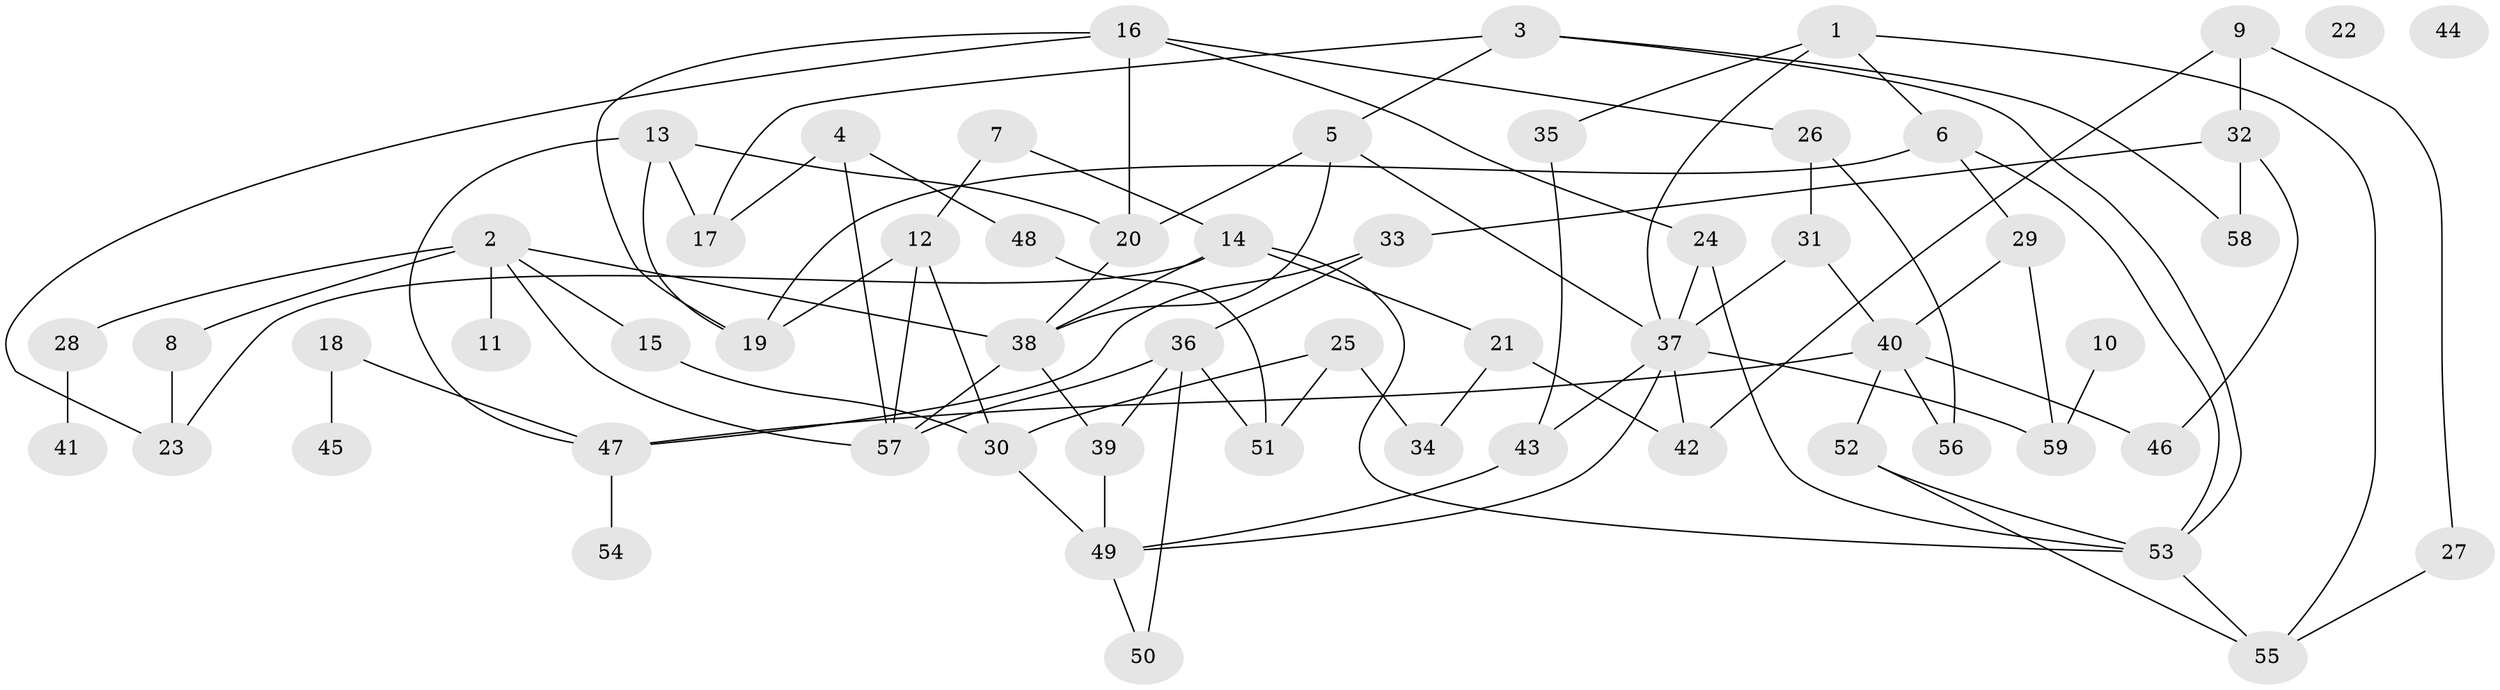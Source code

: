 // coarse degree distribution, {1: 0.1724137931034483, 3: 0.20689655172413793, 2: 0.2413793103448276, 0: 0.06896551724137931, 4: 0.06896551724137931, 5: 0.10344827586206896, 6: 0.034482758620689655, 10: 0.034482758620689655, 7: 0.034482758620689655, 11: 0.034482758620689655}
// Generated by graph-tools (version 1.1) at 2025/43/03/04/25 21:43:54]
// undirected, 59 vertices, 94 edges
graph export_dot {
graph [start="1"]
  node [color=gray90,style=filled];
  1;
  2;
  3;
  4;
  5;
  6;
  7;
  8;
  9;
  10;
  11;
  12;
  13;
  14;
  15;
  16;
  17;
  18;
  19;
  20;
  21;
  22;
  23;
  24;
  25;
  26;
  27;
  28;
  29;
  30;
  31;
  32;
  33;
  34;
  35;
  36;
  37;
  38;
  39;
  40;
  41;
  42;
  43;
  44;
  45;
  46;
  47;
  48;
  49;
  50;
  51;
  52;
  53;
  54;
  55;
  56;
  57;
  58;
  59;
  1 -- 6;
  1 -- 35;
  1 -- 37;
  1 -- 55;
  2 -- 8;
  2 -- 11;
  2 -- 15;
  2 -- 28;
  2 -- 38;
  2 -- 57;
  3 -- 5;
  3 -- 17;
  3 -- 53;
  3 -- 58;
  4 -- 17;
  4 -- 48;
  4 -- 57;
  5 -- 20;
  5 -- 37;
  5 -- 38;
  6 -- 19;
  6 -- 29;
  6 -- 53;
  7 -- 12;
  7 -- 14;
  8 -- 23;
  9 -- 27;
  9 -- 32;
  9 -- 42;
  10 -- 59;
  12 -- 19;
  12 -- 30;
  12 -- 57;
  13 -- 17;
  13 -- 19;
  13 -- 20;
  13 -- 47;
  14 -- 21;
  14 -- 23;
  14 -- 38;
  14 -- 53;
  15 -- 30;
  16 -- 19;
  16 -- 20;
  16 -- 23;
  16 -- 24;
  16 -- 26;
  18 -- 45;
  18 -- 47;
  20 -- 38;
  21 -- 34;
  21 -- 42;
  24 -- 37;
  24 -- 53;
  25 -- 30;
  25 -- 34;
  25 -- 51;
  26 -- 31;
  26 -- 56;
  27 -- 55;
  28 -- 41;
  29 -- 40;
  29 -- 59;
  30 -- 49;
  31 -- 37;
  31 -- 40;
  32 -- 33;
  32 -- 46;
  32 -- 58;
  33 -- 36;
  33 -- 47;
  35 -- 43;
  36 -- 39;
  36 -- 50;
  36 -- 51;
  36 -- 57;
  37 -- 42;
  37 -- 43;
  37 -- 49;
  37 -- 59;
  38 -- 39;
  38 -- 57;
  39 -- 49;
  40 -- 46;
  40 -- 47;
  40 -- 52;
  40 -- 56;
  43 -- 49;
  47 -- 54;
  48 -- 51;
  49 -- 50;
  52 -- 53;
  52 -- 55;
  53 -- 55;
}
